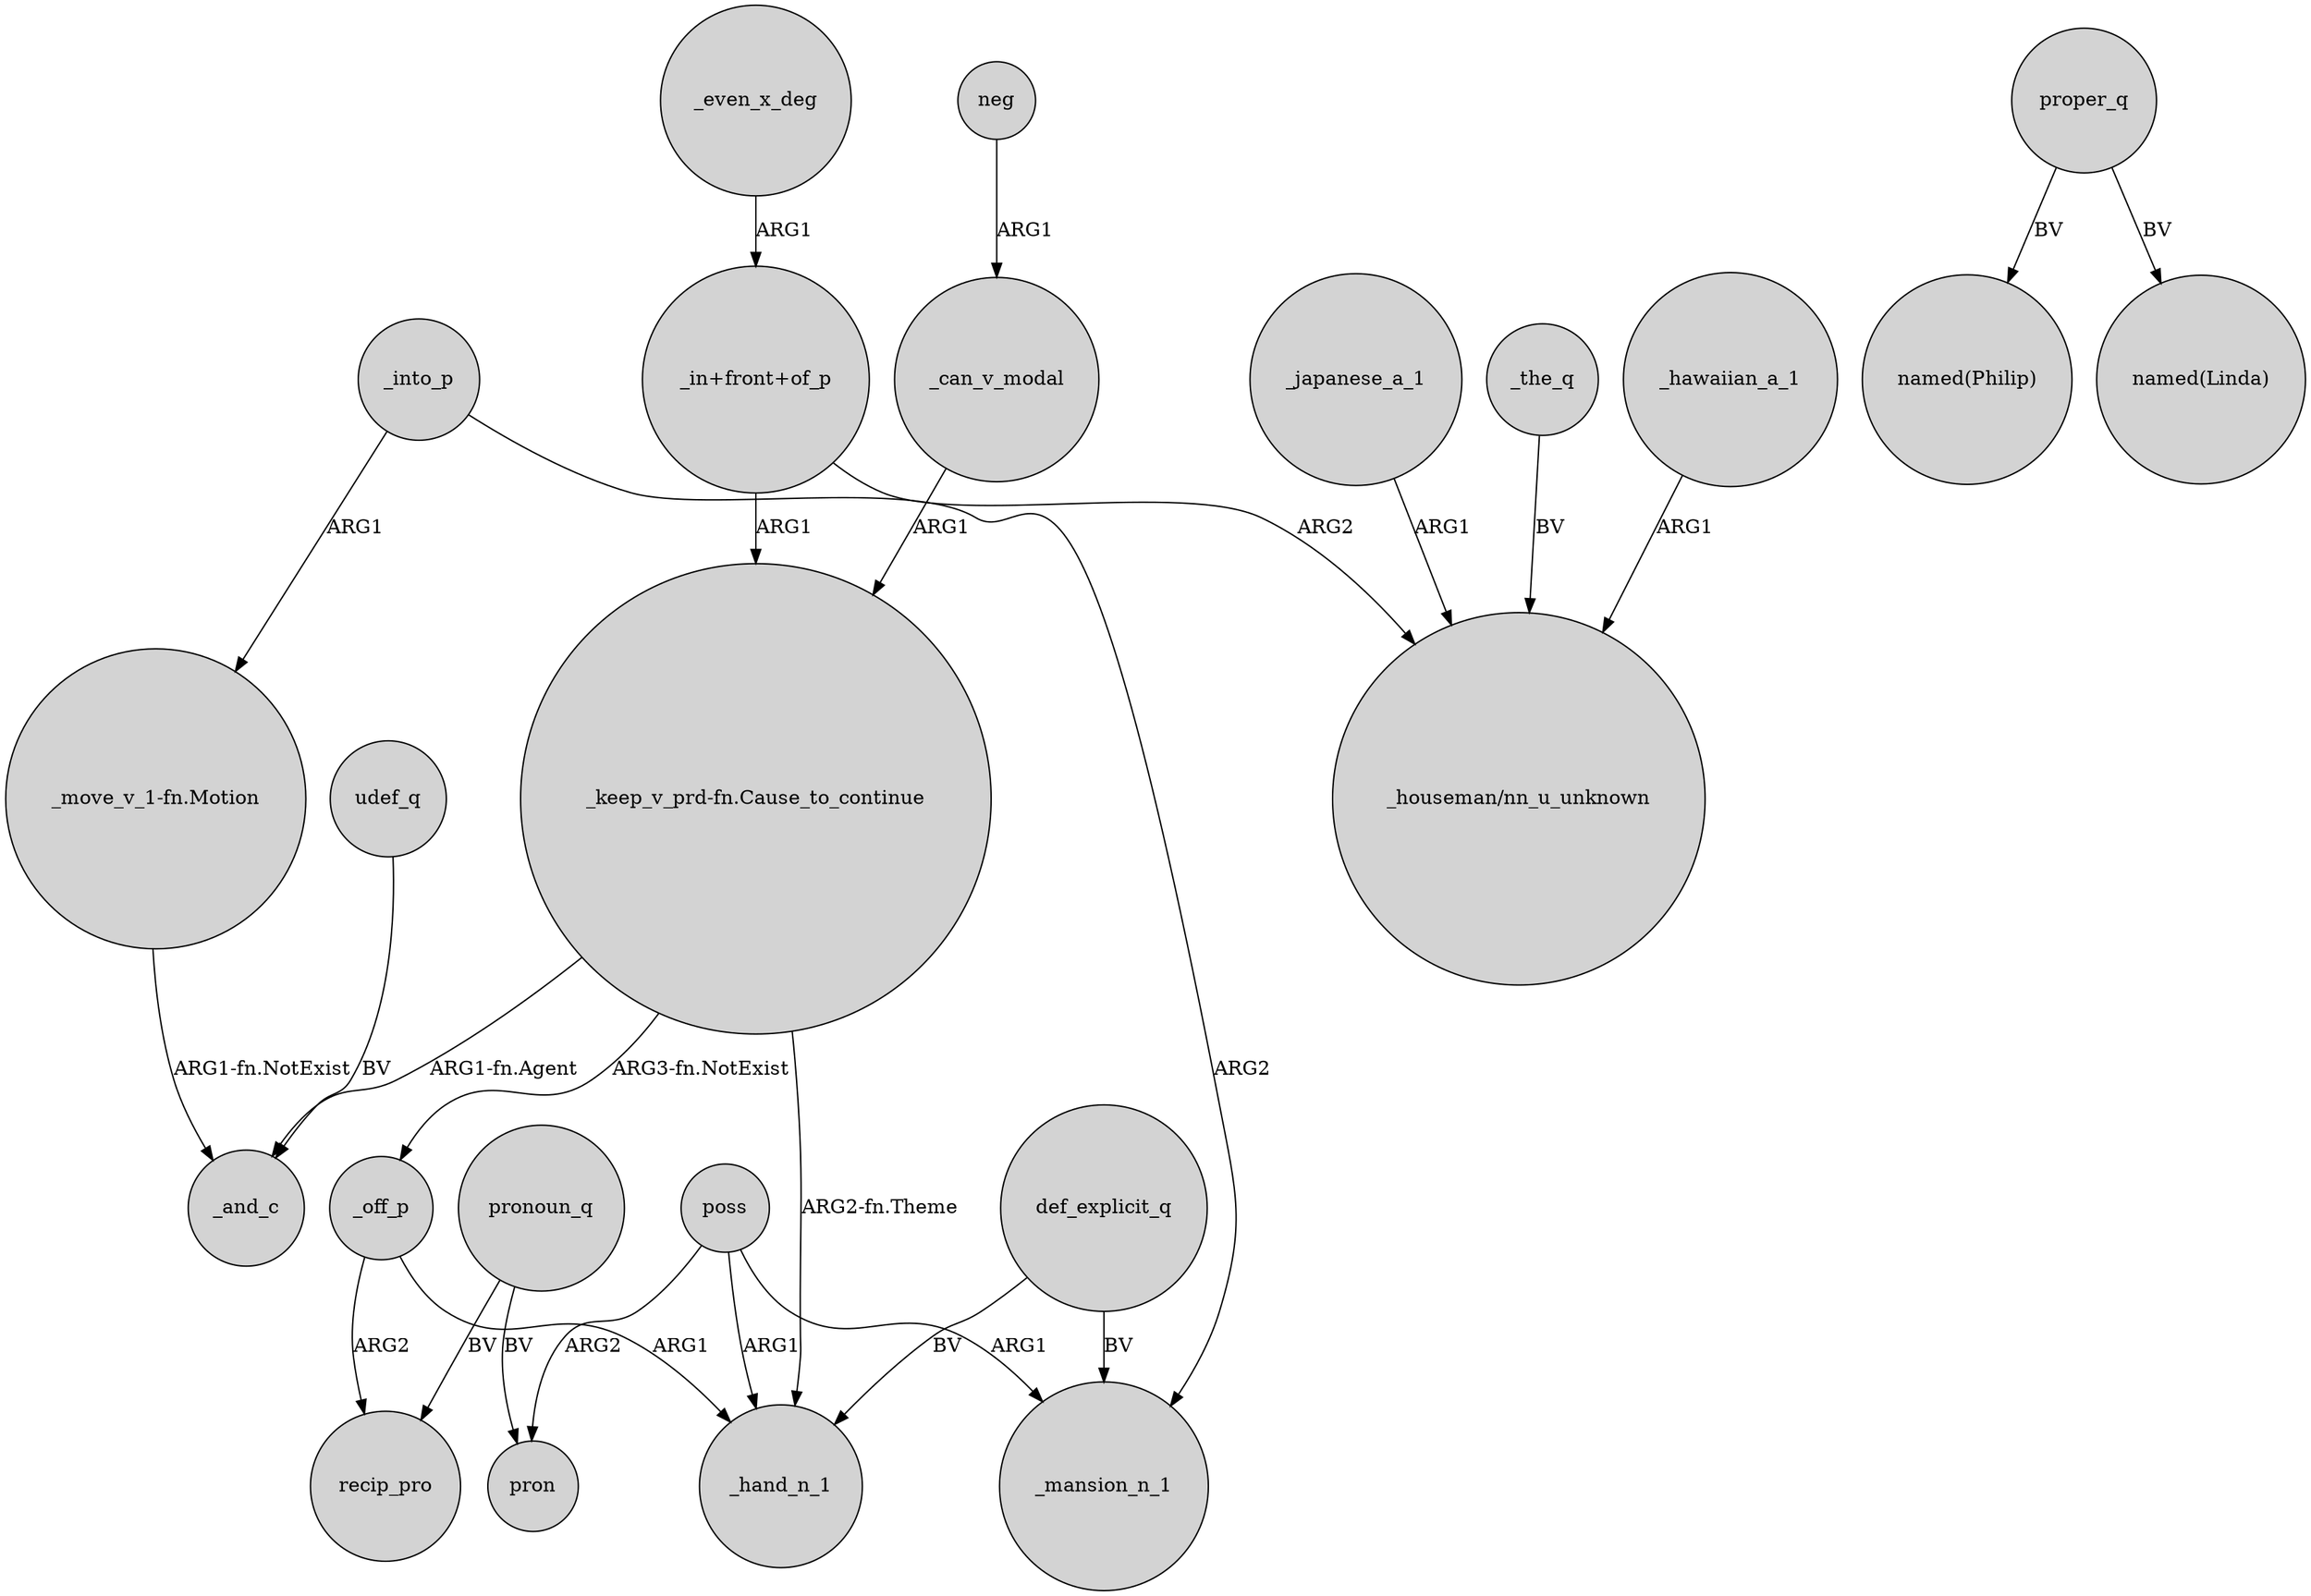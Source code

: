 digraph {
	node [shape=circle style=filled]
	"_move_v_1-fn.Motion" -> _and_c [label="ARG1-fn.NotExist"]
	poss -> pron [label=ARG2]
	"_in+front+of_p" -> "_houseman/nn_u_unknown" [label=ARG2]
	"_in+front+of_p" -> "_keep_v_prd-fn.Cause_to_continue" [label=ARG1]
	_off_p -> recip_pro [label=ARG2]
	"_keep_v_prd-fn.Cause_to_continue" -> _hand_n_1 [label="ARG2-fn.Theme"]
	_into_p -> "_move_v_1-fn.Motion" [label=ARG1]
	proper_q -> "named(Philip)" [label=BV]
	_japanese_a_1 -> "_houseman/nn_u_unknown" [label=ARG1]
	def_explicit_q -> _hand_n_1 [label=BV]
	pronoun_q -> pron [label=BV]
	_into_p -> _mansion_n_1 [label=ARG2]
	pronoun_q -> recip_pro [label=BV]
	proper_q -> "named(Linda)" [label=BV]
	_off_p -> _hand_n_1 [label=ARG1]
	_even_x_deg -> "_in+front+of_p" [label=ARG1]
	poss -> _hand_n_1 [label=ARG1]
	def_explicit_q -> _mansion_n_1 [label=BV]
	_the_q -> "_houseman/nn_u_unknown" [label=BV]
	"_keep_v_prd-fn.Cause_to_continue" -> _off_p [label="ARG3-fn.NotExist"]
	"_keep_v_prd-fn.Cause_to_continue" -> _and_c [label="ARG1-fn.Agent"]
	_can_v_modal -> "_keep_v_prd-fn.Cause_to_continue" [label=ARG1]
	_hawaiian_a_1 -> "_houseman/nn_u_unknown" [label=ARG1]
	udef_q -> _and_c [label=BV]
	poss -> _mansion_n_1 [label=ARG1]
	neg -> _can_v_modal [label=ARG1]
}
